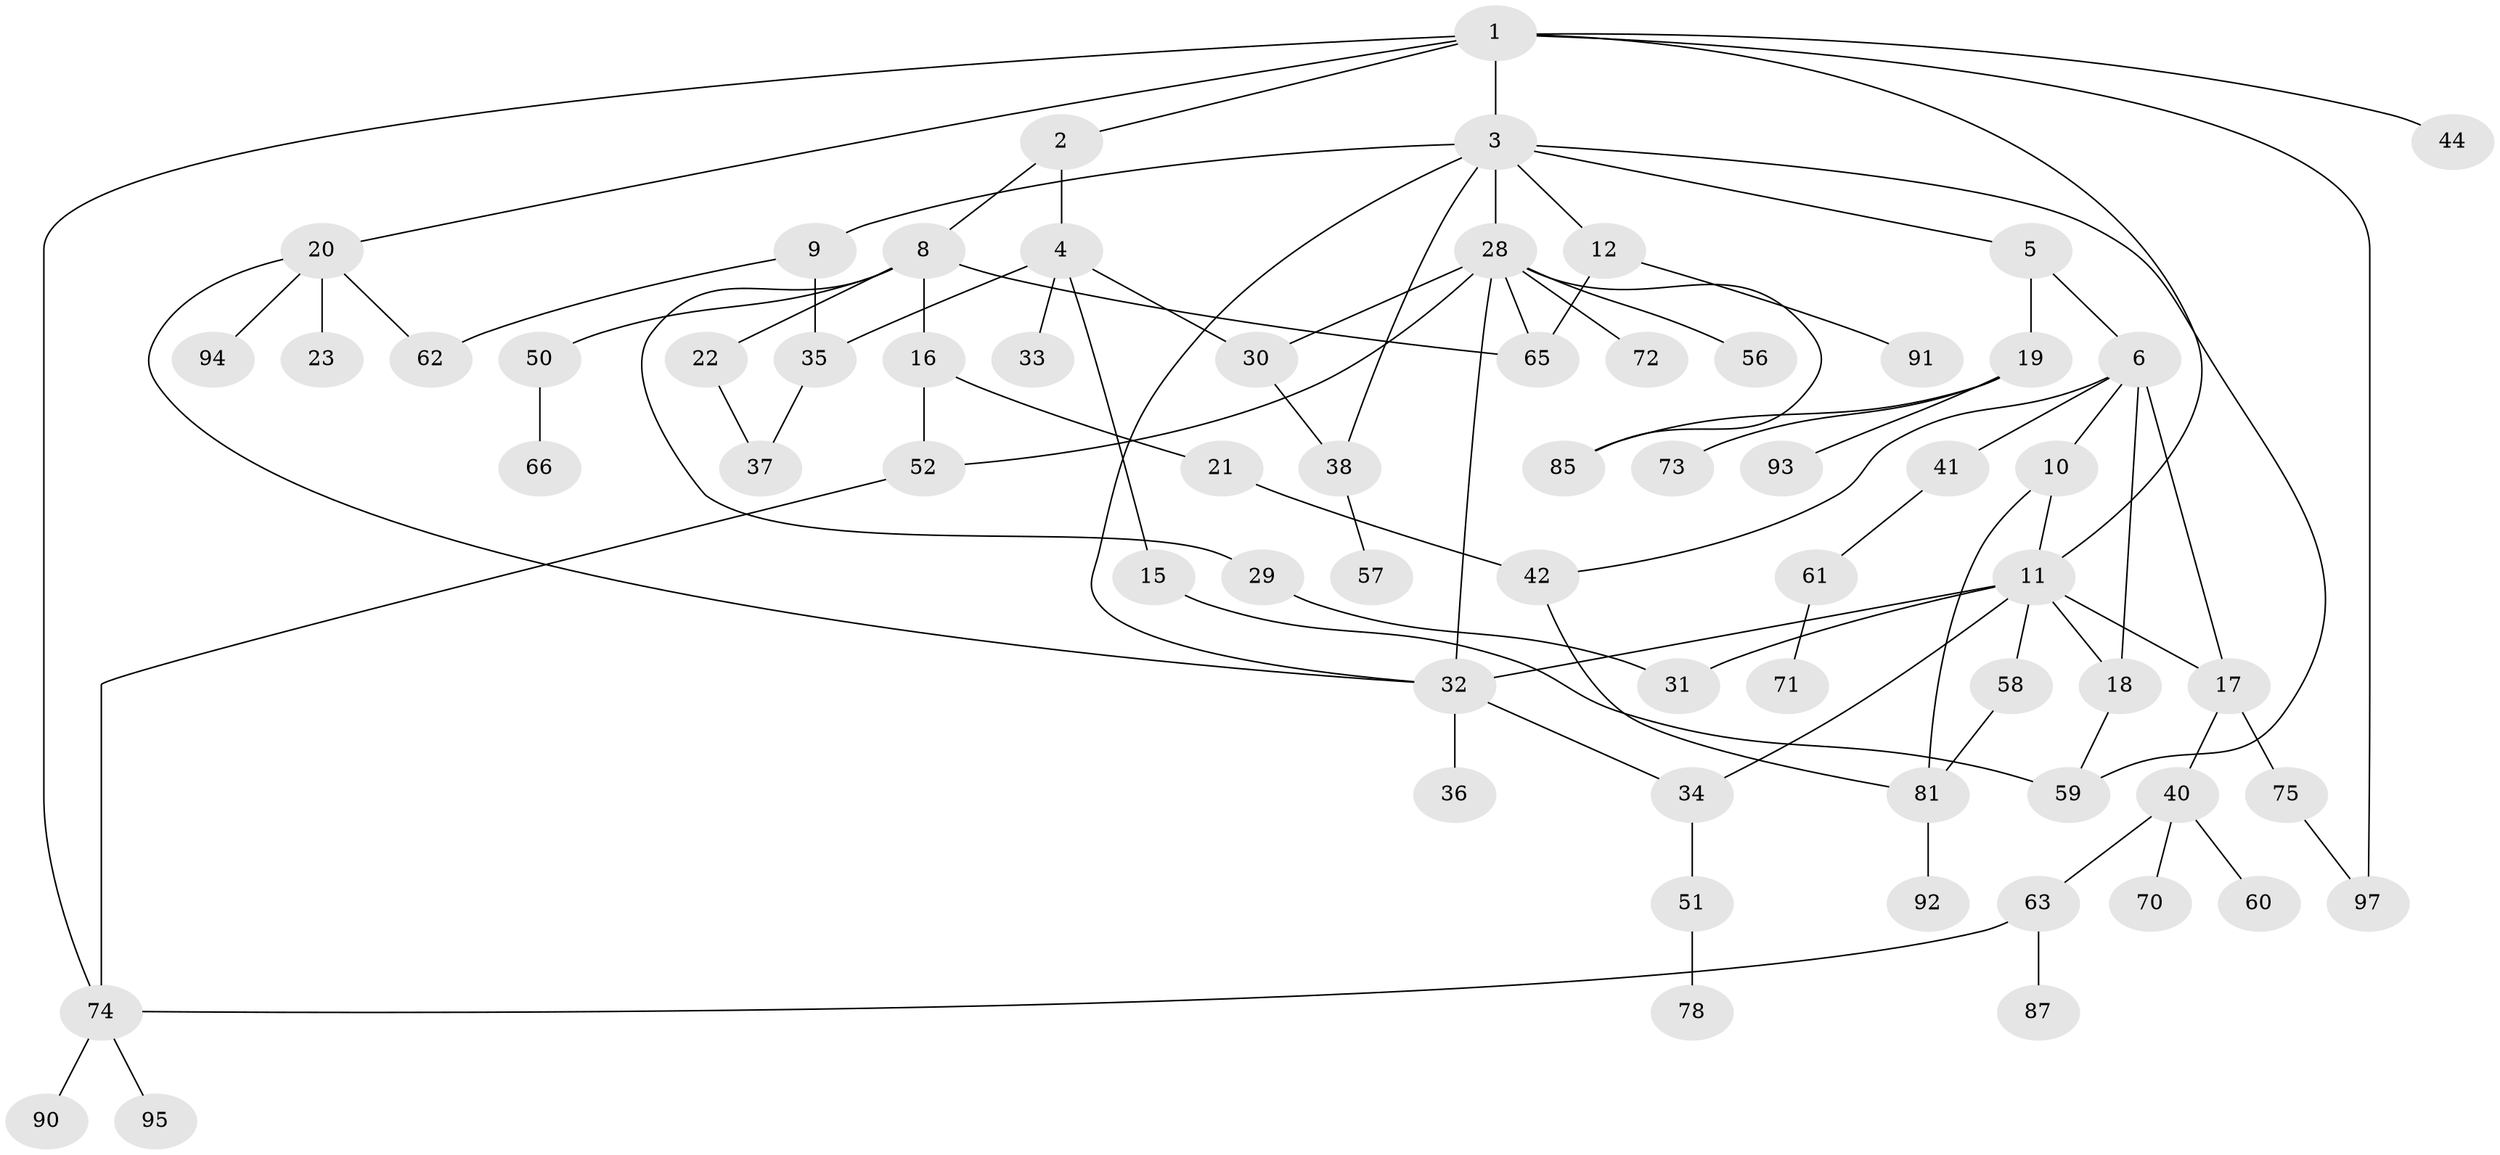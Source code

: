 // original degree distribution, {6: 0.01, 3: 0.21, 7: 0.02, 2: 0.36, 5: 0.02, 4: 0.11, 8: 0.02, 1: 0.25}
// Generated by graph-tools (version 1.1) at 2025/11/02/21/25 10:11:06]
// undirected, 65 vertices, 89 edges
graph export_dot {
graph [start="1"]
  node [color=gray90,style=filled];
  1 [super="+27"];
  2;
  3 [super="+13"];
  4 [super="+7"];
  5;
  6 [super="+26"];
  8 [super="+14"];
  9 [super="+24"];
  10 [super="+45"];
  11 [super="+49"];
  12 [super="+25"];
  15;
  16 [super="+88"];
  17 [super="+53"];
  18;
  19 [super="+83"];
  20 [super="+47"];
  21;
  22;
  23;
  28 [super="+43"];
  29;
  30 [super="+79"];
  31 [super="+96"];
  32 [super="+48"];
  33;
  34 [super="+69"];
  35;
  36;
  37 [super="+46"];
  38 [super="+39"];
  40 [super="+54"];
  41 [super="+55"];
  42;
  44 [super="+80"];
  50;
  51 [super="+76"];
  52 [super="+84"];
  56;
  57;
  58;
  59 [super="+67"];
  60;
  61 [super="+64"];
  62 [super="+82"];
  63 [super="+100"];
  65;
  66 [super="+68"];
  70;
  71 [super="+99"];
  72 [super="+89"];
  73;
  74 [super="+77"];
  75;
  78;
  81 [super="+86"];
  85;
  87;
  90;
  91;
  92;
  93;
  94;
  95 [super="+98"];
  97;
  1 -- 2;
  1 -- 3;
  1 -- 20;
  1 -- 44;
  1 -- 74;
  1 -- 97;
  1 -- 11;
  2 -- 4;
  2 -- 8;
  3 -- 5;
  3 -- 9;
  3 -- 12;
  3 -- 59;
  3 -- 28;
  3 -- 32;
  3 -- 38;
  4 -- 33;
  4 -- 35;
  4 -- 30;
  4 -- 15;
  5 -- 6;
  5 -- 19;
  6 -- 10 [weight=2];
  6 -- 17;
  6 -- 41;
  6 -- 42;
  6 -- 18;
  8 -- 22;
  8 -- 50;
  8 -- 16;
  8 -- 29;
  8 -- 65;
  9 -- 35;
  9 -- 62;
  10 -- 11;
  10 -- 81;
  11 -- 18;
  11 -- 31;
  11 -- 34;
  11 -- 58;
  11 -- 17;
  11 -- 32;
  12 -- 91;
  12 -- 65;
  15 -- 59;
  16 -- 21;
  16 -- 52;
  17 -- 40;
  17 -- 75;
  18 -- 59;
  19 -- 73;
  19 -- 85;
  19 -- 93;
  20 -- 23;
  20 -- 32;
  20 -- 94;
  20 -- 62;
  21 -- 42;
  22 -- 37;
  28 -- 30;
  28 -- 32;
  28 -- 52;
  28 -- 65;
  28 -- 72;
  28 -- 85;
  28 -- 56;
  29 -- 31;
  30 -- 38;
  32 -- 36;
  32 -- 34;
  34 -- 51;
  35 -- 37;
  38 -- 57;
  40 -- 60;
  40 -- 70;
  40 -- 63;
  41 -- 61;
  42 -- 81;
  50 -- 66;
  51 -- 78;
  52 -- 74;
  58 -- 81;
  61 -- 71;
  63 -- 74;
  63 -- 87;
  74 -- 90;
  74 -- 95;
  75 -- 97;
  81 -- 92;
}
